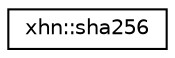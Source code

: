 digraph "Graphical Class Hierarchy"
{
  edge [fontname="Helvetica",fontsize="10",labelfontname="Helvetica",labelfontsize="10"];
  node [fontname="Helvetica",fontsize="10",shape=record];
  rankdir="LR";
  Node1 [label="xhn::sha256",height=0.2,width=0.4,color="black", fillcolor="white", style="filled",URL="$classxhn_1_1sha256.html"];
}
